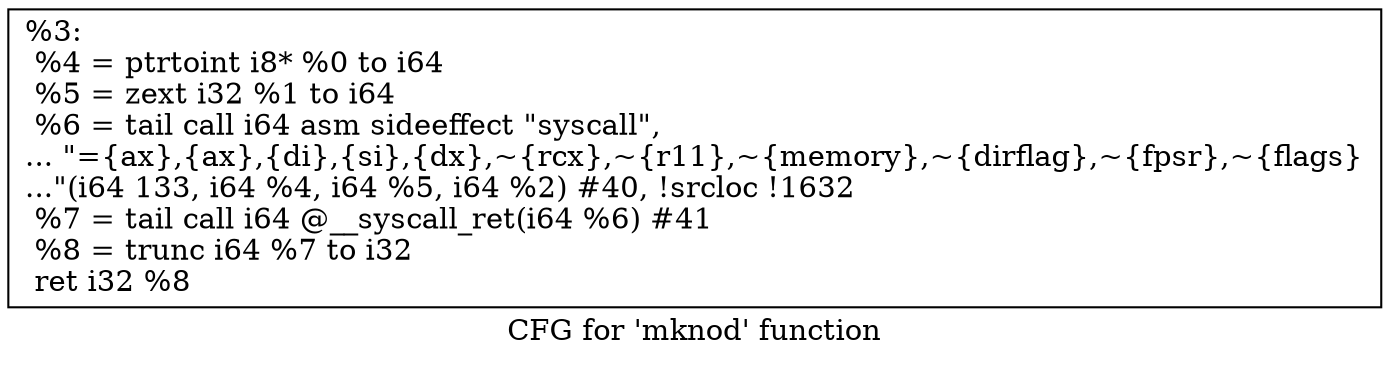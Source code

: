 digraph "CFG for 'mknod' function" {
	label="CFG for 'mknod' function";

	Node0x1ae6ce0 [shape=record,label="{%3:\l  %4 = ptrtoint i8* %0 to i64\l  %5 = zext i32 %1 to i64\l  %6 = tail call i64 asm sideeffect \"syscall\",\l... \"=\{ax\},\{ax\},\{di\},\{si\},\{dx\},~\{rcx\},~\{r11\},~\{memory\},~\{dirflag\},~\{fpsr\},~\{flags\}\l...\"(i64 133, i64 %4, i64 %5, i64 %2) #40, !srcloc !1632\l  %7 = tail call i64 @__syscall_ret(i64 %6) #41\l  %8 = trunc i64 %7 to i32\l  ret i32 %8\l}"];
}
